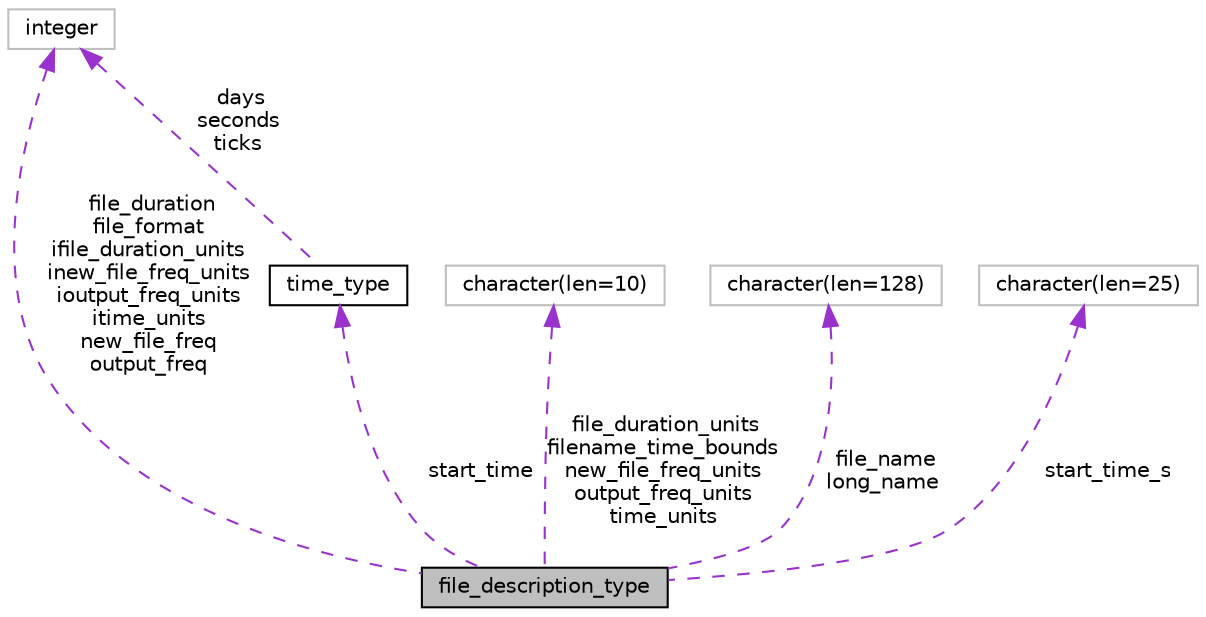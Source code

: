 digraph "file_description_type"
{
 // INTERACTIVE_SVG=YES
 // LATEX_PDF_SIZE
  edge [fontname="Helvetica",fontsize="10",labelfontname="Helvetica",labelfontsize="10"];
  node [fontname="Helvetica",fontsize="10",shape=record];
  Node1 [label="file_description_type",height=0.2,width=0.4,color="black", fillcolor="grey75", style="filled", fontcolor="black",tooltip="Private type to hold file information for the diag table."];
  Node2 -> Node1 [dir="back",color="darkorchid3",fontsize="10",style="dashed",label=" start_time" ,fontname="Helvetica"];
  Node2 [label="time_type",height=0.2,width=0.4,color="black", fillcolor="white", style="filled",URL="$group__time__manager__mod.html#structtime__manager__mod_1_1time__type",tooltip="Type to represent amounts of time. Implemented as seconds and days to allow for larger intervals."];
  Node3 -> Node2 [dir="back",color="darkorchid3",fontsize="10",style="dashed",label=" days\nseconds\nticks" ,fontname="Helvetica"];
  Node3 [label="integer",height=0.2,width=0.4,color="grey75", fillcolor="white", style="filled",tooltip=" "];
  Node4 -> Node1 [dir="back",color="darkorchid3",fontsize="10",style="dashed",label=" file_duration_units\nfilename_time_bounds\nnew_file_freq_units\noutput_freq_units\ntime_units" ,fontname="Helvetica"];
  Node4 [label="character(len=10)",height=0.2,width=0.4,color="grey75", fillcolor="white", style="filled",tooltip=" "];
  Node5 -> Node1 [dir="back",color="darkorchid3",fontsize="10",style="dashed",label=" file_name\nlong_name" ,fontname="Helvetica"];
  Node5 [label="character(len=128)",height=0.2,width=0.4,color="grey75", fillcolor="white", style="filled",tooltip=" "];
  Node3 -> Node1 [dir="back",color="darkorchid3",fontsize="10",style="dashed",label=" file_duration\nfile_format\nifile_duration_units\ninew_file_freq_units\nioutput_freq_units\nitime_units\nnew_file_freq\noutput_freq" ,fontname="Helvetica"];
  Node6 -> Node1 [dir="back",color="darkorchid3",fontsize="10",style="dashed",label=" start_time_s" ,fontname="Helvetica"];
  Node6 [label="character(len=25)",height=0.2,width=0.4,color="grey75", fillcolor="white", style="filled",tooltip=" "];
}
